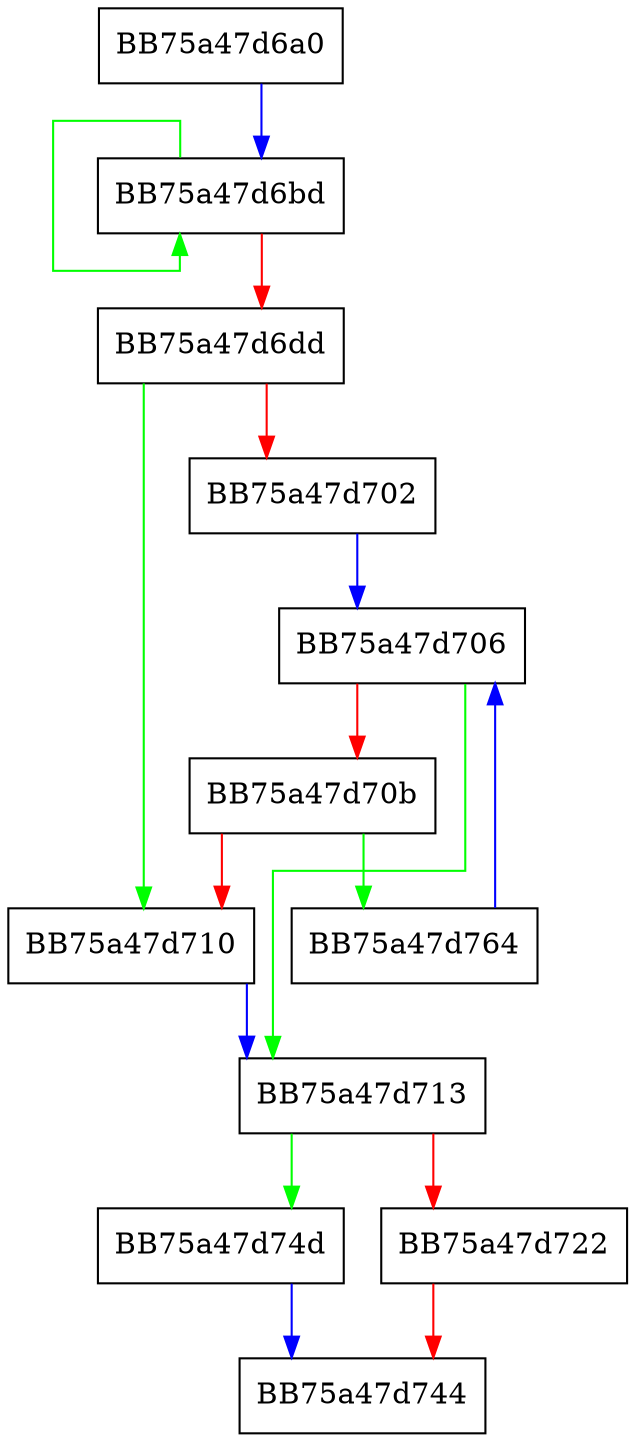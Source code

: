 digraph tdt_get_error_description {
  node [shape="box"];
  graph [splines=ortho];
  BB75a47d6a0 -> BB75a47d6bd [color="blue"];
  BB75a47d6bd -> BB75a47d6bd [color="green"];
  BB75a47d6bd -> BB75a47d6dd [color="red"];
  BB75a47d6dd -> BB75a47d710 [color="green"];
  BB75a47d6dd -> BB75a47d702 [color="red"];
  BB75a47d702 -> BB75a47d706 [color="blue"];
  BB75a47d706 -> BB75a47d713 [color="green"];
  BB75a47d706 -> BB75a47d70b [color="red"];
  BB75a47d70b -> BB75a47d764 [color="green"];
  BB75a47d70b -> BB75a47d710 [color="red"];
  BB75a47d710 -> BB75a47d713 [color="blue"];
  BB75a47d713 -> BB75a47d74d [color="green"];
  BB75a47d713 -> BB75a47d722 [color="red"];
  BB75a47d722 -> BB75a47d744 [color="red"];
  BB75a47d74d -> BB75a47d744 [color="blue"];
  BB75a47d764 -> BB75a47d706 [color="blue"];
}